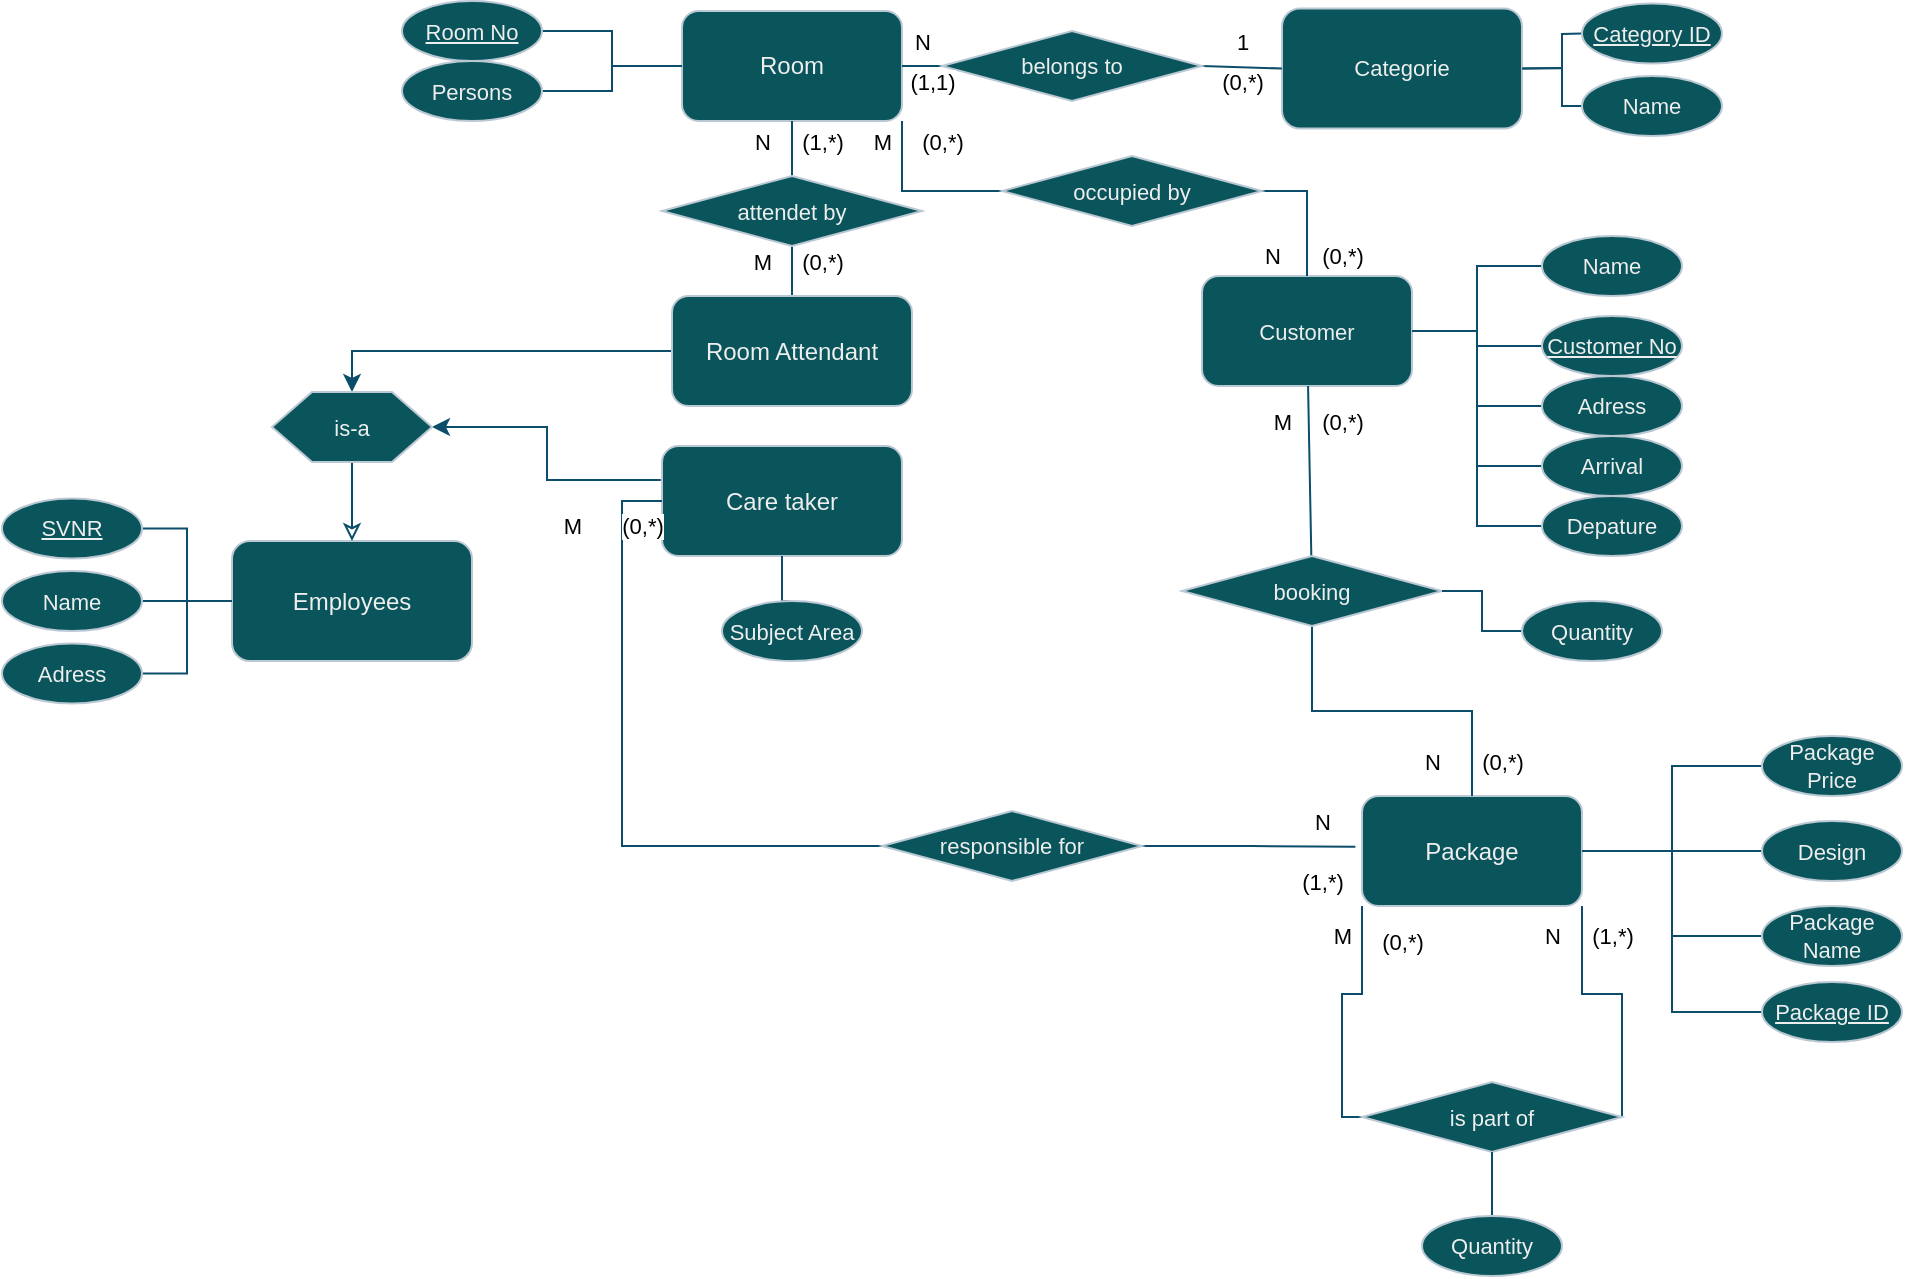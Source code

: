 <mxfile version="26.2.2">
  <diagram id="C5RBs43oDa-KdzZeNtuy" name="Page-1">
    <mxGraphModel dx="2009" dy="706" grid="1" gridSize="10" guides="1" tooltips="1" connect="1" arrows="1" fold="1" page="1" pageScale="1" pageWidth="827" pageHeight="1169" math="0" shadow="0">
      <root>
        <mxCell id="WIyWlLk6GJQsqaUBKTNV-0" />
        <mxCell id="WIyWlLk6GJQsqaUBKTNV-1" parent="WIyWlLk6GJQsqaUBKTNV-0" />
        <mxCell id="YpUnebKYGkCneQpCsx4X-32" value="" style="edgeStyle=none;shape=connector;rounded=0;orthogonalLoop=1;jettySize=auto;html=1;strokeColor=#0B4D6A;align=center;verticalAlign=middle;fontFamily=Helvetica;fontSize=11;fontColor=default;labelBackgroundColor=none;endArrow=none;" parent="WIyWlLk6GJQsqaUBKTNV-1" source="YpUnebKYGkCneQpCsx4X-33" target="YpUnebKYGkCneQpCsx4X-28" edge="1">
          <mxGeometry relative="1" as="geometry" />
        </mxCell>
        <mxCell id="WIyWlLk6GJQsqaUBKTNV-3" value="Room" style="rounded=1;whiteSpace=wrap;html=1;fontSize=12;glass=0;strokeWidth=1;shadow=0;labelBackgroundColor=none;fillColor=#09555B;strokeColor=#BAC8D3;fontColor=#EEEEEE;" parent="WIyWlLk6GJQsqaUBKTNV-1" vertex="1">
          <mxGeometry x="200" y="87.5" width="110" height="55" as="geometry" />
        </mxCell>
        <mxCell id="YpUnebKYGkCneQpCsx4X-51" value="" style="edgeStyle=orthogonalEdgeStyle;shape=connector;rounded=0;orthogonalLoop=1;jettySize=auto;html=1;strokeColor=#0B4D6A;align=center;verticalAlign=middle;fontFamily=Helvetica;fontSize=11;fontColor=default;labelBackgroundColor=default;startFill=0;endArrow=none;exitX=0;exitY=0.5;exitDx=0;exitDy=0;entryX=1;entryY=0.5;entryDx=0;entryDy=0;" parent="WIyWlLk6GJQsqaUBKTNV-1" source="WIyWlLk6GJQsqaUBKTNV-7" target="YpUnebKYGkCneQpCsx4X-50" edge="1">
          <mxGeometry relative="1" as="geometry">
            <mxPoint x="-280" y="440" as="sourcePoint" />
          </mxGeometry>
        </mxCell>
        <mxCell id="WIyWlLk6GJQsqaUBKTNV-7" value="Employees" style="rounded=1;whiteSpace=wrap;html=1;fontSize=12;glass=0;strokeWidth=1;shadow=0;labelBackgroundColor=none;fillColor=#09555B;strokeColor=#BAC8D3;fontColor=#EEEEEE;" parent="WIyWlLk6GJQsqaUBKTNV-1" vertex="1">
          <mxGeometry x="-25" y="352.5" width="120" height="60" as="geometry" />
        </mxCell>
        <mxCell id="YpUnebKYGkCneQpCsx4X-59" value="" style="edgeStyle=orthogonalEdgeStyle;shape=connector;rounded=0;orthogonalLoop=1;jettySize=auto;html=1;strokeColor=#0B4D6A;align=center;verticalAlign=middle;fontFamily=Helvetica;fontSize=11;fontColor=default;labelBackgroundColor=default;startFill=0;endArrow=none;" parent="WIyWlLk6GJQsqaUBKTNV-1" source="YpUnebKYGkCneQpCsx4X-3" target="YpUnebKYGkCneQpCsx4X-56" edge="1">
          <mxGeometry relative="1" as="geometry" />
        </mxCell>
        <mxCell id="YpUnebKYGkCneQpCsx4X-3" value="Customer" style="rounded=1;whiteSpace=wrap;html=1;fontFamily=Helvetica;fontSize=11;fontColor=#EEEEEE;labelBackgroundColor=none;fillColor=#09555B;strokeColor=#BAC8D3;" parent="WIyWlLk6GJQsqaUBKTNV-1" vertex="1">
          <mxGeometry x="460" y="220" width="105" height="55" as="geometry" />
        </mxCell>
        <mxCell id="YpUnebKYGkCneQpCsx4X-43" value="" style="edgeStyle=none;shape=connector;rounded=0;orthogonalLoop=1;jettySize=auto;html=1;strokeColor=#0B4D6A;align=center;verticalAlign=middle;fontFamily=Helvetica;fontSize=11;fontColor=default;labelBackgroundColor=none;endArrow=none;" parent="WIyWlLk6GJQsqaUBKTNV-1" source="YpUnebKYGkCneQpCsx4X-44" target="YpUnebKYGkCneQpCsx4X-3" edge="1">
          <mxGeometry relative="1" as="geometry" />
        </mxCell>
        <mxCell id="YpUnebKYGkCneQpCsx4X-6" value="Package" style="rounded=1;whiteSpace=wrap;html=1;fontSize=12;glass=0;strokeWidth=1;shadow=0;labelBackgroundColor=none;fillColor=#09555B;strokeColor=#BAC8D3;fontColor=#EEEEEE;" parent="WIyWlLk6GJQsqaUBKTNV-1" vertex="1">
          <mxGeometry x="540" y="480" width="110" height="55" as="geometry" />
        </mxCell>
        <mxCell id="YpUnebKYGkCneQpCsx4X-78" style="edgeStyle=orthogonalEdgeStyle;shape=connector;rounded=0;orthogonalLoop=1;jettySize=auto;html=1;exitX=1;exitY=0.5;exitDx=0;exitDy=0;entryX=0;entryY=0.5;entryDx=0;entryDy=0;strokeColor=#0B4D6A;align=center;verticalAlign=middle;fontFamily=Helvetica;fontSize=11;fontColor=default;labelBackgroundColor=default;startFill=0;endArrow=none;" parent="WIyWlLk6GJQsqaUBKTNV-1" source="YpUnebKYGkCneQpCsx4X-7" target="WIyWlLk6GJQsqaUBKTNV-3" edge="1">
          <mxGeometry relative="1" as="geometry" />
        </mxCell>
        <mxCell id="YpUnebKYGkCneQpCsx4X-7" value="&lt;u&gt;Room No&lt;/u&gt;" style="ellipse;whiteSpace=wrap;html=1;fontFamily=Helvetica;fontSize=11;fontColor=#EEEEEE;labelBackgroundColor=none;fillColor=#09555B;strokeColor=#BAC8D3;" parent="WIyWlLk6GJQsqaUBKTNV-1" vertex="1">
          <mxGeometry x="60" y="82.5" width="70" height="30" as="geometry" />
        </mxCell>
        <mxCell id="YpUnebKYGkCneQpCsx4X-79" style="edgeStyle=orthogonalEdgeStyle;shape=connector;rounded=0;orthogonalLoop=1;jettySize=auto;html=1;exitX=1;exitY=0.5;exitDx=0;exitDy=0;entryX=0;entryY=0.5;entryDx=0;entryDy=0;strokeColor=#0B4D6A;align=center;verticalAlign=middle;fontFamily=Helvetica;fontSize=11;fontColor=default;labelBackgroundColor=default;startFill=0;endArrow=none;" parent="WIyWlLk6GJQsqaUBKTNV-1" source="YpUnebKYGkCneQpCsx4X-9" target="WIyWlLk6GJQsqaUBKTNV-3" edge="1">
          <mxGeometry relative="1" as="geometry" />
        </mxCell>
        <mxCell id="YpUnebKYGkCneQpCsx4X-9" value="Persons" style="ellipse;whiteSpace=wrap;html=1;fontFamily=Helvetica;fontSize=11;fontColor=#EEEEEE;labelBackgroundColor=none;fillColor=#09555B;strokeColor=#BAC8D3;" parent="WIyWlLk6GJQsqaUBKTNV-1" vertex="1">
          <mxGeometry x="60" y="112.5" width="70" height="30" as="geometry" />
        </mxCell>
        <mxCell id="YpUnebKYGkCneQpCsx4X-19" style="edgeStyle=none;shape=connector;rounded=0;orthogonalLoop=1;jettySize=auto;html=1;entryX=0;entryY=0.5;entryDx=0;entryDy=0;strokeColor=#0B4D6A;align=center;verticalAlign=middle;fontFamily=Helvetica;fontSize=11;fontColor=default;labelBackgroundColor=none;endArrow=none;exitX=1;exitY=0.5;exitDx=0;exitDy=0;" parent="WIyWlLk6GJQsqaUBKTNV-1" source="YpUnebKYGkCneQpCsx4X-15" target="YpUnebKYGkCneQpCsx4X-16" edge="1">
          <mxGeometry relative="1" as="geometry">
            <mxPoint x="530" y="121.25" as="sourcePoint" />
            <Array as="points">
              <mxPoint x="640" y="116" />
              <mxPoint x="640" y="99" />
            </Array>
          </mxGeometry>
        </mxCell>
        <mxCell id="YpUnebKYGkCneQpCsx4X-15" value="Categorie" style="rounded=1;whiteSpace=wrap;html=1;fontFamily=Helvetica;fontSize=11;fontColor=#EEEEEE;labelBackgroundColor=none;fillColor=#09555B;strokeColor=#BAC8D3;" parent="WIyWlLk6GJQsqaUBKTNV-1" vertex="1">
          <mxGeometry x="500" y="86.25" width="120" height="60" as="geometry" />
        </mxCell>
        <mxCell id="YpUnebKYGkCneQpCsx4X-16" value="&lt;u&gt;Category ID&lt;/u&gt;" style="ellipse;whiteSpace=wrap;html=1;fontFamily=Helvetica;fontSize=11;fontColor=#EEEEEE;labelBackgroundColor=none;fillColor=#09555B;strokeColor=#BAC8D3;" parent="WIyWlLk6GJQsqaUBKTNV-1" vertex="1">
          <mxGeometry x="650" y="83.75" width="70" height="30" as="geometry" />
        </mxCell>
        <mxCell id="YpUnebKYGkCneQpCsx4X-20" style="edgeStyle=none;shape=connector;rounded=0;orthogonalLoop=1;jettySize=auto;html=1;exitX=0;exitY=0.5;exitDx=0;exitDy=0;entryX=1;entryY=0.5;entryDx=0;entryDy=0;strokeColor=#0B4D6A;align=center;verticalAlign=middle;fontFamily=Helvetica;fontSize=11;fontColor=default;labelBackgroundColor=none;endArrow=none;" parent="WIyWlLk6GJQsqaUBKTNV-1" source="YpUnebKYGkCneQpCsx4X-17" target="YpUnebKYGkCneQpCsx4X-15" edge="1">
          <mxGeometry relative="1" as="geometry">
            <Array as="points">
              <mxPoint x="640" y="135" />
              <mxPoint x="640" y="116" />
            </Array>
          </mxGeometry>
        </mxCell>
        <mxCell id="YpUnebKYGkCneQpCsx4X-17" value="Name" style="ellipse;whiteSpace=wrap;html=1;fontFamily=Helvetica;fontSize=11;fontColor=#EEEEEE;labelBackgroundColor=none;fillColor=#09555B;strokeColor=#BAC8D3;" parent="WIyWlLk6GJQsqaUBKTNV-1" vertex="1">
          <mxGeometry x="650" y="120" width="70" height="30" as="geometry" />
        </mxCell>
        <mxCell id="YpUnebKYGkCneQpCsx4X-22" style="edgeStyle=none;shape=connector;rounded=0;orthogonalLoop=1;jettySize=auto;html=1;exitX=0;exitY=0.5;exitDx=0;exitDy=0;entryX=1;entryY=0.5;entryDx=0;entryDy=0;strokeColor=#0B4D6A;align=center;verticalAlign=middle;fontFamily=Helvetica;fontSize=11;fontColor=default;labelBackgroundColor=none;endArrow=none;" parent="WIyWlLk6GJQsqaUBKTNV-1" source="YpUnebKYGkCneQpCsx4X-21" target="WIyWlLk6GJQsqaUBKTNV-3" edge="1">
          <mxGeometry relative="1" as="geometry" />
        </mxCell>
        <mxCell id="YpUnebKYGkCneQpCsx4X-23" style="edgeStyle=none;shape=connector;rounded=0;orthogonalLoop=1;jettySize=auto;html=1;exitX=1;exitY=0.5;exitDx=0;exitDy=0;entryX=0;entryY=0.5;entryDx=0;entryDy=0;strokeColor=#0B4D6A;align=center;verticalAlign=middle;fontFamily=Helvetica;fontSize=11;fontColor=default;labelBackgroundColor=none;endArrow=none;" parent="WIyWlLk6GJQsqaUBKTNV-1" source="YpUnebKYGkCneQpCsx4X-21" target="YpUnebKYGkCneQpCsx4X-15" edge="1">
          <mxGeometry relative="1" as="geometry" />
        </mxCell>
        <mxCell id="YpUnebKYGkCneQpCsx4X-21" value="belongs to" style="rhombus;whiteSpace=wrap;html=1;fontFamily=Helvetica;fontSize=11;fontColor=#EEEEEE;labelBackgroundColor=none;fillColor=#09555B;strokeColor=#BAC8D3;" parent="WIyWlLk6GJQsqaUBKTNV-1" vertex="1">
          <mxGeometry x="330" y="97.5" width="130" height="35" as="geometry" />
        </mxCell>
        <mxCell id="YpUnebKYGkCneQpCsx4X-53" value="" style="edgeStyle=orthogonalEdgeStyle;shape=connector;rounded=0;orthogonalLoop=1;jettySize=auto;html=1;strokeColor=#0B4D6A;align=center;verticalAlign=middle;fontFamily=Helvetica;fontSize=11;fontColor=default;labelBackgroundColor=default;startFill=0;endArrow=none;entryX=0;entryY=0.5;entryDx=0;entryDy=0;" parent="WIyWlLk6GJQsqaUBKTNV-1" source="YpUnebKYGkCneQpCsx4X-24" target="WIyWlLk6GJQsqaUBKTNV-7" edge="1">
          <mxGeometry relative="1" as="geometry">
            <mxPoint x="-280" y="440" as="targetPoint" />
          </mxGeometry>
        </mxCell>
        <mxCell id="YpUnebKYGkCneQpCsx4X-24" value="&lt;u&gt;SVNR&lt;/u&gt;" style="ellipse;whiteSpace=wrap;html=1;fontFamily=Helvetica;fontSize=11;fontColor=#EEEEEE;labelBackgroundColor=none;fillColor=#09555B;strokeColor=#BAC8D3;" parent="WIyWlLk6GJQsqaUBKTNV-1" vertex="1">
          <mxGeometry x="-140" y="331.25" width="70" height="30" as="geometry" />
        </mxCell>
        <mxCell id="YpUnebKYGkCneQpCsx4X-93" style="edgeStyle=orthogonalEdgeStyle;shape=connector;rounded=0;orthogonalLoop=1;jettySize=auto;html=1;exitX=0;exitY=0.5;exitDx=0;exitDy=0;entryX=0.5;entryY=0;entryDx=0;entryDy=0;strokeColor=#0B4D6A;align=center;verticalAlign=middle;fontFamily=Helvetica;fontSize=11;fontColor=default;labelBackgroundColor=default;startFill=0;endArrow=classic;endFill=1;" parent="WIyWlLk6GJQsqaUBKTNV-1" source="YpUnebKYGkCneQpCsx4X-28" target="YpUnebKYGkCneQpCsx4X-36" edge="1">
          <mxGeometry relative="1" as="geometry" />
        </mxCell>
        <mxCell id="YpUnebKYGkCneQpCsx4X-28" value="Room Attendant" style="rounded=1;whiteSpace=wrap;html=1;fontSize=12;glass=0;strokeWidth=1;shadow=0;labelBackgroundColor=none;fillColor=#09555B;strokeColor=#BAC8D3;fontColor=#EEEEEE;" parent="WIyWlLk6GJQsqaUBKTNV-1" vertex="1">
          <mxGeometry x="195" y="230" width="120" height="55" as="geometry" />
        </mxCell>
        <mxCell id="YpUnebKYGkCneQpCsx4X-94" style="edgeStyle=orthogonalEdgeStyle;shape=connector;rounded=0;orthogonalLoop=1;jettySize=auto;html=1;exitX=-0.005;exitY=0.309;exitDx=0;exitDy=0;entryX=1;entryY=0.5;entryDx=0;entryDy=0;strokeColor=#0B4D6A;align=center;verticalAlign=middle;fontFamily=Helvetica;fontSize=11;fontColor=default;labelBackgroundColor=default;startFill=0;endArrow=classic;exitPerimeter=0;endFill=1;" parent="WIyWlLk6GJQsqaUBKTNV-1" source="YpUnebKYGkCneQpCsx4X-29" target="YpUnebKYGkCneQpCsx4X-36" edge="1">
          <mxGeometry relative="1" as="geometry" />
        </mxCell>
        <mxCell id="YpUnebKYGkCneQpCsx4X-29" value="Care taker" style="rounded=1;whiteSpace=wrap;html=1;fontSize=12;glass=0;strokeWidth=1;shadow=0;labelBackgroundColor=none;fillColor=#09555B;strokeColor=#BAC8D3;fontColor=#EEEEEE;" parent="WIyWlLk6GJQsqaUBKTNV-1" vertex="1">
          <mxGeometry x="190" y="305" width="120" height="55" as="geometry" />
        </mxCell>
        <mxCell id="YpUnebKYGkCneQpCsx4X-34" value="" style="edgeStyle=none;shape=connector;rounded=0;orthogonalLoop=1;jettySize=auto;html=1;strokeColor=#0B4D6A;align=center;verticalAlign=middle;fontFamily=Helvetica;fontSize=11;fontColor=default;labelBackgroundColor=none;endArrow=none;" parent="WIyWlLk6GJQsqaUBKTNV-1" source="WIyWlLk6GJQsqaUBKTNV-3" target="YpUnebKYGkCneQpCsx4X-33" edge="1">
          <mxGeometry relative="1" as="geometry">
            <mxPoint x="246" y="142" as="sourcePoint" />
            <mxPoint x="219" y="220" as="targetPoint" />
          </mxGeometry>
        </mxCell>
        <mxCell id="YpUnebKYGkCneQpCsx4X-33" value="attendet by" style="rhombus;whiteSpace=wrap;html=1;fontFamily=Helvetica;fontSize=11;fontColor=#EEEEEE;labelBackgroundColor=none;fillColor=#09555B;strokeColor=#BAC8D3;" parent="WIyWlLk6GJQsqaUBKTNV-1" vertex="1">
          <mxGeometry x="190" y="170" width="130" height="35" as="geometry" />
        </mxCell>
        <mxCell id="YpUnebKYGkCneQpCsx4X-37" value="" style="edgeStyle=none;shape=connector;rounded=0;orthogonalLoop=1;jettySize=auto;html=1;exitX=0.5;exitY=0;exitDx=0;exitDy=0;entryX=0.5;entryY=1;entryDx=0;entryDy=0;strokeColor=#0B4D6A;align=center;verticalAlign=middle;fontFamily=Helvetica;fontSize=11;fontColor=default;labelBackgroundColor=none;endArrow=none;endFill=1;startArrow=classic;startFill=0;" parent="WIyWlLk6GJQsqaUBKTNV-1" source="WIyWlLk6GJQsqaUBKTNV-7" target="YpUnebKYGkCneQpCsx4X-36" edge="1">
          <mxGeometry relative="1" as="geometry">
            <mxPoint x="-200" y="353" as="sourcePoint" />
            <mxPoint x="-205" y="243" as="targetPoint" />
          </mxGeometry>
        </mxCell>
        <mxCell id="YpUnebKYGkCneQpCsx4X-36" value="is-a" style="whiteSpace=wrap;html=1;fontFamily=Helvetica;fontSize=11;fontColor=#EEEEEE;labelBackgroundColor=none;fillColor=#09555B;strokeColor=#BAC8D3;shape=hexagon;perimeter=hexagonPerimeter2;fixedSize=1;" parent="WIyWlLk6GJQsqaUBKTNV-1" vertex="1">
          <mxGeometry x="-5" y="278" width="80" height="35" as="geometry" />
        </mxCell>
        <mxCell id="YpUnebKYGkCneQpCsx4X-84" style="edgeStyle=orthogonalEdgeStyle;shape=connector;rounded=0;orthogonalLoop=1;jettySize=auto;html=1;exitX=1;exitY=0.5;exitDx=0;exitDy=0;entryX=0.5;entryY=0;entryDx=0;entryDy=0;strokeColor=#0B4D6A;align=center;verticalAlign=middle;fontFamily=Helvetica;fontSize=11;fontColor=default;labelBackgroundColor=default;startFill=0;endArrow=none;" parent="WIyWlLk6GJQsqaUBKTNV-1" source="YpUnebKYGkCneQpCsx4X-41" target="YpUnebKYGkCneQpCsx4X-3" edge="1">
          <mxGeometry relative="1" as="geometry" />
        </mxCell>
        <mxCell id="YpUnebKYGkCneQpCsx4X-97" style="edgeStyle=orthogonalEdgeStyle;shape=connector;rounded=0;orthogonalLoop=1;jettySize=auto;html=1;exitX=0;exitY=0.5;exitDx=0;exitDy=0;entryX=1;entryY=1;entryDx=0;entryDy=0;strokeColor=#0B4D6A;align=center;verticalAlign=middle;fontFamily=Helvetica;fontSize=11;fontColor=default;labelBackgroundColor=default;startFill=0;endArrow=none;" parent="WIyWlLk6GJQsqaUBKTNV-1" source="YpUnebKYGkCneQpCsx4X-41" target="WIyWlLk6GJQsqaUBKTNV-3" edge="1">
          <mxGeometry relative="1" as="geometry" />
        </mxCell>
        <mxCell id="YpUnebKYGkCneQpCsx4X-41" value="occupied by" style="rhombus;whiteSpace=wrap;html=1;fontFamily=Helvetica;fontSize=11;fontColor=#EEEEEE;labelBackgroundColor=none;fillColor=#09555B;strokeColor=#BAC8D3;" parent="WIyWlLk6GJQsqaUBKTNV-1" vertex="1">
          <mxGeometry x="360" y="160" width="130" height="35" as="geometry" />
        </mxCell>
        <mxCell id="YpUnebKYGkCneQpCsx4X-63" style="edgeStyle=orthogonalEdgeStyle;shape=connector;rounded=0;orthogonalLoop=1;jettySize=auto;html=1;exitX=0;exitY=0.5;exitDx=0;exitDy=0;entryX=1;entryY=0.5;entryDx=0;entryDy=0;strokeColor=#0B4D6A;align=center;verticalAlign=middle;fontFamily=Helvetica;fontSize=11;fontColor=default;labelBackgroundColor=default;startFill=0;endArrow=none;" parent="WIyWlLk6GJQsqaUBKTNV-1" source="YpUnebKYGkCneQpCsx4X-57" target="YpUnebKYGkCneQpCsx4X-3" edge="1">
          <mxGeometry relative="1" as="geometry" />
        </mxCell>
        <mxCell id="CJwWixdqiQdvM7Czt3eA-34" style="edgeStyle=orthogonalEdgeStyle;shape=connector;rounded=0;orthogonalLoop=1;jettySize=auto;html=1;exitX=0.5;exitY=1;exitDx=0;exitDy=0;entryX=0.5;entryY=0;entryDx=0;entryDy=0;strokeColor=#0B4D6A;align=center;verticalAlign=middle;fontFamily=Helvetica;fontSize=11;fontColor=default;labelBackgroundColor=default;startFill=0;endArrow=none;" edge="1" parent="WIyWlLk6GJQsqaUBKTNV-1" source="YpUnebKYGkCneQpCsx4X-44" target="YpUnebKYGkCneQpCsx4X-6">
          <mxGeometry relative="1" as="geometry" />
        </mxCell>
        <mxCell id="YpUnebKYGkCneQpCsx4X-44" value="booking" style="rhombus;whiteSpace=wrap;html=1;fontFamily=Helvetica;fontSize=11;fontColor=#EEEEEE;labelBackgroundColor=none;fillColor=#09555B;strokeColor=#BAC8D3;" parent="WIyWlLk6GJQsqaUBKTNV-1" vertex="1">
          <mxGeometry x="450" y="360" width="130" height="35" as="geometry" />
        </mxCell>
        <mxCell id="CJwWixdqiQdvM7Czt3eA-32" style="edgeStyle=orthogonalEdgeStyle;shape=connector;rounded=0;orthogonalLoop=1;jettySize=auto;html=1;exitX=0;exitY=0.5;exitDx=0;exitDy=0;entryX=0;entryY=1;entryDx=0;entryDy=0;strokeColor=#0B4D6A;align=center;verticalAlign=middle;fontFamily=Helvetica;fontSize=11;fontColor=default;labelBackgroundColor=default;startFill=0;endArrow=none;" edge="1" parent="WIyWlLk6GJQsqaUBKTNV-1" source="YpUnebKYGkCneQpCsx4X-46" target="YpUnebKYGkCneQpCsx4X-6">
          <mxGeometry relative="1" as="geometry">
            <Array as="points">
              <mxPoint x="530" y="640" />
              <mxPoint x="530" y="579" />
              <mxPoint x="540" y="579" />
            </Array>
          </mxGeometry>
        </mxCell>
        <mxCell id="CJwWixdqiQdvM7Czt3eA-33" style="edgeStyle=orthogonalEdgeStyle;shape=connector;rounded=0;orthogonalLoop=1;jettySize=auto;html=1;exitX=1;exitY=0.5;exitDx=0;exitDy=0;entryX=1;entryY=1;entryDx=0;entryDy=0;strokeColor=#0B4D6A;align=center;verticalAlign=middle;fontFamily=Helvetica;fontSize=11;fontColor=default;labelBackgroundColor=default;startFill=0;endArrow=none;" edge="1" parent="WIyWlLk6GJQsqaUBKTNV-1" source="YpUnebKYGkCneQpCsx4X-46" target="YpUnebKYGkCneQpCsx4X-6">
          <mxGeometry relative="1" as="geometry">
            <Array as="points">
              <mxPoint x="670" y="579" />
              <mxPoint x="650" y="579" />
            </Array>
          </mxGeometry>
        </mxCell>
        <mxCell id="YpUnebKYGkCneQpCsx4X-46" value="is part of" style="rhombus;whiteSpace=wrap;html=1;fontFamily=Helvetica;fontSize=11;fontColor=#EEEEEE;labelBackgroundColor=none;fillColor=#09555B;strokeColor=#BAC8D3;" parent="WIyWlLk6GJQsqaUBKTNV-1" vertex="1">
          <mxGeometry x="540" y="623" width="130" height="35" as="geometry" />
        </mxCell>
        <mxCell id="YpUnebKYGkCneQpCsx4X-52" style="edgeStyle=orthogonalEdgeStyle;shape=connector;rounded=0;orthogonalLoop=1;jettySize=auto;html=1;exitX=1;exitY=0.5;exitDx=0;exitDy=0;entryX=0;entryY=0.5;entryDx=0;entryDy=0;strokeColor=#0B4D6A;align=center;verticalAlign=middle;fontFamily=Helvetica;fontSize=11;fontColor=default;labelBackgroundColor=default;startFill=0;endArrow=none;" parent="WIyWlLk6GJQsqaUBKTNV-1" source="YpUnebKYGkCneQpCsx4X-49" target="WIyWlLk6GJQsqaUBKTNV-7" edge="1">
          <mxGeometry relative="1" as="geometry">
            <mxPoint x="-280" y="440" as="targetPoint" />
          </mxGeometry>
        </mxCell>
        <mxCell id="YpUnebKYGkCneQpCsx4X-49" value="Name" style="ellipse;whiteSpace=wrap;html=1;fontFamily=Helvetica;fontSize=11;fontColor=#EEEEEE;labelBackgroundColor=none;fillColor=#09555B;strokeColor=#BAC8D3;" parent="WIyWlLk6GJQsqaUBKTNV-1" vertex="1">
          <mxGeometry x="-140" y="367.5" width="70" height="30" as="geometry" />
        </mxCell>
        <mxCell id="YpUnebKYGkCneQpCsx4X-50" value="Adress" style="ellipse;whiteSpace=wrap;html=1;fontFamily=Helvetica;fontSize=11;fontColor=#EEEEEE;labelBackgroundColor=none;fillColor=#09555B;strokeColor=#BAC8D3;" parent="WIyWlLk6GJQsqaUBKTNV-1" vertex="1">
          <mxGeometry x="-140" y="403.75" width="70" height="30" as="geometry" />
        </mxCell>
        <mxCell id="YpUnebKYGkCneQpCsx4X-60" value="" style="edgeStyle=orthogonalEdgeStyle;shape=connector;rounded=0;orthogonalLoop=1;jettySize=auto;html=1;strokeColor=#0B4D6A;align=center;verticalAlign=middle;fontFamily=Helvetica;fontSize=11;fontColor=default;labelBackgroundColor=default;startFill=0;endArrow=none;" parent="WIyWlLk6GJQsqaUBKTNV-1" source="YpUnebKYGkCneQpCsx4X-54" target="YpUnebKYGkCneQpCsx4X-3" edge="1">
          <mxGeometry relative="1" as="geometry" />
        </mxCell>
        <mxCell id="YpUnebKYGkCneQpCsx4X-54" value="Name" style="ellipse;whiteSpace=wrap;html=1;fontFamily=Helvetica;fontSize=11;fontColor=#EEEEEE;labelBackgroundColor=none;fillColor=#09555B;strokeColor=#BAC8D3;" parent="WIyWlLk6GJQsqaUBKTNV-1" vertex="1">
          <mxGeometry x="630" y="200" width="70" height="30" as="geometry" />
        </mxCell>
        <mxCell id="YpUnebKYGkCneQpCsx4X-61" value="" style="edgeStyle=orthogonalEdgeStyle;shape=connector;rounded=0;orthogonalLoop=1;jettySize=auto;html=1;strokeColor=#0B4D6A;align=center;verticalAlign=middle;fontFamily=Helvetica;fontSize=11;fontColor=default;labelBackgroundColor=default;startFill=0;endArrow=none;" parent="WIyWlLk6GJQsqaUBKTNV-1" source="YpUnebKYGkCneQpCsx4X-55" target="YpUnebKYGkCneQpCsx4X-3" edge="1">
          <mxGeometry relative="1" as="geometry" />
        </mxCell>
        <mxCell id="YpUnebKYGkCneQpCsx4X-55" value="&lt;u&gt;Customer No&lt;/u&gt;" style="ellipse;whiteSpace=wrap;html=1;fontFamily=Helvetica;fontSize=11;fontColor=#EEEEEE;labelBackgroundColor=none;fillColor=#09555B;strokeColor=#BAC8D3;" parent="WIyWlLk6GJQsqaUBKTNV-1" vertex="1">
          <mxGeometry x="630" y="240" width="70" height="30" as="geometry" />
        </mxCell>
        <mxCell id="YpUnebKYGkCneQpCsx4X-56" value="Adress" style="ellipse;whiteSpace=wrap;html=1;fontFamily=Helvetica;fontSize=11;fontColor=#EEEEEE;labelBackgroundColor=none;fillColor=#09555B;strokeColor=#BAC8D3;" parent="WIyWlLk6GJQsqaUBKTNV-1" vertex="1">
          <mxGeometry x="630" y="270" width="70" height="30" as="geometry" />
        </mxCell>
        <mxCell id="YpUnebKYGkCneQpCsx4X-57" value="Arrival" style="ellipse;whiteSpace=wrap;html=1;fontFamily=Helvetica;fontSize=11;fontColor=#EEEEEE;labelBackgroundColor=none;fillColor=#09555B;strokeColor=#BAC8D3;" parent="WIyWlLk6GJQsqaUBKTNV-1" vertex="1">
          <mxGeometry x="630" y="300" width="70" height="30" as="geometry" />
        </mxCell>
        <mxCell id="YpUnebKYGkCneQpCsx4X-64" style="edgeStyle=orthogonalEdgeStyle;shape=connector;rounded=0;orthogonalLoop=1;jettySize=auto;html=1;exitX=0;exitY=0.5;exitDx=0;exitDy=0;entryX=1;entryY=0.5;entryDx=0;entryDy=0;strokeColor=#0B4D6A;align=center;verticalAlign=middle;fontFamily=Helvetica;fontSize=11;fontColor=default;labelBackgroundColor=default;startFill=0;endArrow=none;" parent="WIyWlLk6GJQsqaUBKTNV-1" source="YpUnebKYGkCneQpCsx4X-58" target="YpUnebKYGkCneQpCsx4X-3" edge="1">
          <mxGeometry relative="1" as="geometry" />
        </mxCell>
        <mxCell id="YpUnebKYGkCneQpCsx4X-58" value="Depature" style="ellipse;whiteSpace=wrap;html=1;fontFamily=Helvetica;fontSize=11;fontColor=#EEEEEE;labelBackgroundColor=none;fillColor=#09555B;strokeColor=#BAC8D3;" parent="WIyWlLk6GJQsqaUBKTNV-1" vertex="1">
          <mxGeometry x="630" y="330" width="70" height="30" as="geometry" />
        </mxCell>
        <mxCell id="YpUnebKYGkCneQpCsx4X-69" value="" style="edgeStyle=orthogonalEdgeStyle;shape=connector;rounded=0;orthogonalLoop=1;jettySize=auto;html=1;exitX=0;exitY=0.5;exitDx=0;exitDy=0;entryX=0;entryY=0.5;entryDx=0;entryDy=0;strokeColor=#0B4D6A;align=center;verticalAlign=middle;fontFamily=Helvetica;fontSize=11;fontColor=default;labelBackgroundColor=default;startFill=0;endArrow=none;" parent="WIyWlLk6GJQsqaUBKTNV-1" source="YpUnebKYGkCneQpCsx4X-29" target="YpUnebKYGkCneQpCsx4X-68" edge="1">
          <mxGeometry relative="1" as="geometry">
            <mxPoint x="50" y="323" as="sourcePoint" />
            <mxPoint x="460" y="513" as="targetPoint" />
          </mxGeometry>
        </mxCell>
        <mxCell id="CJwWixdqiQdvM7Czt3eA-25" value="" style="edgeStyle=orthogonalEdgeStyle;shape=connector;rounded=0;orthogonalLoop=1;jettySize=auto;html=1;strokeColor=#0B4D6A;align=center;verticalAlign=middle;fontFamily=Helvetica;fontSize=11;fontColor=default;labelBackgroundColor=default;startFill=0;endArrow=none;entryX=-0.03;entryY=0.462;entryDx=0;entryDy=0;entryPerimeter=0;" edge="1" parent="WIyWlLk6GJQsqaUBKTNV-1" source="YpUnebKYGkCneQpCsx4X-68" target="YpUnebKYGkCneQpCsx4X-6">
          <mxGeometry relative="1" as="geometry">
            <mxPoint x="500" y="507" as="targetPoint" />
          </mxGeometry>
        </mxCell>
        <mxCell id="YpUnebKYGkCneQpCsx4X-68" value="responsible for" style="rhombus;whiteSpace=wrap;html=1;fontFamily=Helvetica;fontSize=11;fontColor=#EEEEEE;labelBackgroundColor=none;fillColor=#09555B;strokeColor=#BAC8D3;" parent="WIyWlLk6GJQsqaUBKTNV-1" vertex="1">
          <mxGeometry x="300" y="487.5" width="130" height="35" as="geometry" />
        </mxCell>
        <mxCell id="CJwWixdqiQdvM7Czt3eA-17" value="" style="edgeStyle=orthogonalEdgeStyle;shape=connector;rounded=0;orthogonalLoop=1;jettySize=auto;html=1;strokeColor=#0B4D6A;align=center;verticalAlign=middle;fontFamily=Helvetica;fontSize=11;fontColor=default;labelBackgroundColor=default;startFill=0;endArrow=none;" edge="1" parent="WIyWlLk6GJQsqaUBKTNV-1" source="YpUnebKYGkCneQpCsx4X-72" target="YpUnebKYGkCneQpCsx4X-44">
          <mxGeometry relative="1" as="geometry" />
        </mxCell>
        <mxCell id="YpUnebKYGkCneQpCsx4X-72" value="Quantity" style="ellipse;whiteSpace=wrap;html=1;fontFamily=Helvetica;fontSize=11;fontColor=#EEEEEE;labelBackgroundColor=none;fillColor=#09555B;strokeColor=#BAC8D3;" parent="WIyWlLk6GJQsqaUBKTNV-1" vertex="1">
          <mxGeometry x="620" y="382.5" width="70" height="30" as="geometry" />
        </mxCell>
        <mxCell id="YpUnebKYGkCneQpCsx4X-80" value="N" style="text;html=1;align=center;verticalAlign=middle;resizable=0;points=[];autosize=1;strokeColor=none;fillColor=none;fontFamily=Helvetica;fontSize=11;fontColor=default;labelBackgroundColor=default;" parent="WIyWlLk6GJQsqaUBKTNV-1" vertex="1">
          <mxGeometry x="305" y="88" width="30" height="30" as="geometry" />
        </mxCell>
        <mxCell id="YpUnebKYGkCneQpCsx4X-81" value="1" style="text;html=1;align=center;verticalAlign=middle;resizable=0;points=[];autosize=1;strokeColor=none;fillColor=none;fontFamily=Helvetica;fontSize=11;fontColor=default;labelBackgroundColor=default;" parent="WIyWlLk6GJQsqaUBKTNV-1" vertex="1">
          <mxGeometry x="465" y="88" width="30" height="30" as="geometry" />
        </mxCell>
        <mxCell id="YpUnebKYGkCneQpCsx4X-82" value="N" style="text;html=1;align=center;verticalAlign=middle;resizable=0;points=[];autosize=1;strokeColor=none;fillColor=none;fontFamily=Helvetica;fontSize=11;fontColor=default;labelBackgroundColor=default;" parent="WIyWlLk6GJQsqaUBKTNV-1" vertex="1">
          <mxGeometry x="480" y="195" width="30" height="30" as="geometry" />
        </mxCell>
        <mxCell id="YpUnebKYGkCneQpCsx4X-86" value="M" style="text;html=1;align=center;verticalAlign=middle;resizable=0;points=[];autosize=1;strokeColor=none;fillColor=none;fontFamily=Helvetica;fontSize=11;fontColor=default;labelBackgroundColor=default;" parent="WIyWlLk6GJQsqaUBKTNV-1" vertex="1">
          <mxGeometry x="285" y="138" width="30" height="30" as="geometry" />
        </mxCell>
        <mxCell id="YpUnebKYGkCneQpCsx4X-87" value="M" style="text;html=1;align=center;verticalAlign=middle;resizable=0;points=[];autosize=1;strokeColor=none;fillColor=none;fontFamily=Helvetica;fontSize=11;fontColor=default;labelBackgroundColor=default;" parent="WIyWlLk6GJQsqaUBKTNV-1" vertex="1">
          <mxGeometry x="485" y="278" width="30" height="30" as="geometry" />
        </mxCell>
        <mxCell id="YpUnebKYGkCneQpCsx4X-88" value="N" style="text;html=1;align=center;verticalAlign=middle;resizable=0;points=[];autosize=1;strokeColor=none;fillColor=none;fontFamily=Helvetica;fontSize=11;fontColor=default;labelBackgroundColor=default;" parent="WIyWlLk6GJQsqaUBKTNV-1" vertex="1">
          <mxGeometry x="620" y="535" width="30" height="30" as="geometry" />
        </mxCell>
        <mxCell id="YpUnebKYGkCneQpCsx4X-91" value="N" style="text;html=1;align=center;verticalAlign=middle;resizable=0;points=[];autosize=1;strokeColor=none;fillColor=none;fontFamily=Helvetica;fontSize=11;fontColor=default;labelBackgroundColor=default;" parent="WIyWlLk6GJQsqaUBKTNV-1" vertex="1">
          <mxGeometry x="225" y="138" width="30" height="30" as="geometry" />
        </mxCell>
        <mxCell id="YpUnebKYGkCneQpCsx4X-92" value="M" style="text;html=1;align=center;verticalAlign=middle;resizable=0;points=[];autosize=1;strokeColor=none;fillColor=none;fontFamily=Helvetica;fontSize=11;fontColor=default;labelBackgroundColor=default;" parent="WIyWlLk6GJQsqaUBKTNV-1" vertex="1">
          <mxGeometry x="225" y="198" width="30" height="30" as="geometry" />
        </mxCell>
        <mxCell id="YpUnebKYGkCneQpCsx4X-96" value="M" style="text;html=1;align=center;verticalAlign=middle;resizable=0;points=[];autosize=1;strokeColor=none;fillColor=none;fontFamily=Helvetica;fontSize=11;fontColor=default;labelBackgroundColor=default;" parent="WIyWlLk6GJQsqaUBKTNV-1" vertex="1">
          <mxGeometry x="130" y="330" width="30" height="30" as="geometry" />
        </mxCell>
        <mxCell id="YpUnebKYGkCneQpCsx4X-98" value="(1,1)" style="text;html=1;align=center;verticalAlign=middle;resizable=0;points=[];autosize=1;strokeColor=none;fillColor=none;fontFamily=Helvetica;fontSize=11;fontColor=default;labelBackgroundColor=default;" parent="WIyWlLk6GJQsqaUBKTNV-1" vertex="1">
          <mxGeometry x="300" y="108" width="50" height="30" as="geometry" />
        </mxCell>
        <mxCell id="YpUnebKYGkCneQpCsx4X-99" value="(0,*)" style="text;html=1;align=center;verticalAlign=middle;resizable=0;points=[];autosize=1;strokeColor=none;fillColor=none;fontFamily=Helvetica;fontSize=11;fontColor=default;labelBackgroundColor=default;" parent="WIyWlLk6GJQsqaUBKTNV-1" vertex="1">
          <mxGeometry x="460" y="108" width="40" height="30" as="geometry" />
        </mxCell>
        <mxCell id="YpUnebKYGkCneQpCsx4X-100" value="(1,*)" style="text;html=1;align=center;verticalAlign=middle;resizable=0;points=[];autosize=1;strokeColor=none;fillColor=none;fontFamily=Helvetica;fontSize=11;fontColor=default;labelBackgroundColor=default;" parent="WIyWlLk6GJQsqaUBKTNV-1" vertex="1">
          <mxGeometry x="250" y="138" width="40" height="30" as="geometry" />
        </mxCell>
        <mxCell id="YpUnebKYGkCneQpCsx4X-101" value="(0,*)" style="text;html=1;align=center;verticalAlign=middle;resizable=0;points=[];autosize=1;strokeColor=none;fillColor=none;fontFamily=Helvetica;fontSize=11;fontColor=default;labelBackgroundColor=default;" parent="WIyWlLk6GJQsqaUBKTNV-1" vertex="1">
          <mxGeometry x="250" y="198" width="40" height="30" as="geometry" />
        </mxCell>
        <mxCell id="CJwWixdqiQdvM7Czt3eA-22" style="edgeStyle=orthogonalEdgeStyle;shape=connector;rounded=0;orthogonalLoop=1;jettySize=auto;html=1;exitX=0;exitY=0.5;exitDx=0;exitDy=0;strokeColor=#0B4D6A;align=center;verticalAlign=middle;fontFamily=Helvetica;fontSize=11;fontColor=default;labelBackgroundColor=default;startFill=0;endArrow=none;entryX=1;entryY=0.5;entryDx=0;entryDy=0;" edge="1" parent="WIyWlLk6GJQsqaUBKTNV-1" source="CJwWixdqiQdvM7Czt3eA-1" target="YpUnebKYGkCneQpCsx4X-6">
          <mxGeometry relative="1" as="geometry">
            <mxPoint x="1080" y="515" as="targetPoint" />
          </mxGeometry>
        </mxCell>
        <mxCell id="CJwWixdqiQdvM7Czt3eA-1" value="Design" style="ellipse;whiteSpace=wrap;html=1;fontFamily=Helvetica;fontSize=11;fontColor=#EEEEEE;labelBackgroundColor=none;fillColor=#09555B;strokeColor=#BAC8D3;" vertex="1" parent="WIyWlLk6GJQsqaUBKTNV-1">
          <mxGeometry x="740" y="492.5" width="70" height="30" as="geometry" />
        </mxCell>
        <mxCell id="CJwWixdqiQdvM7Czt3eA-5" value="M" style="text;html=1;align=center;verticalAlign=middle;resizable=0;points=[];autosize=1;strokeColor=none;fillColor=none;fontFamily=Helvetica;fontSize=11;fontColor=default;labelBackgroundColor=default;" vertex="1" parent="WIyWlLk6GJQsqaUBKTNV-1">
          <mxGeometry x="515" y="535" width="30" height="30" as="geometry" />
        </mxCell>
        <mxCell id="CJwWixdqiQdvM7Czt3eA-7" style="edgeStyle=orthogonalEdgeStyle;shape=connector;rounded=0;orthogonalLoop=1;jettySize=auto;html=1;exitX=0.5;exitY=0;exitDx=0;exitDy=0;entryX=0.5;entryY=1;entryDx=0;entryDy=0;strokeColor=#0B4D6A;align=center;verticalAlign=middle;fontFamily=Helvetica;fontSize=11;fontColor=default;labelBackgroundColor=default;startFill=0;endArrow=none;" edge="1" parent="WIyWlLk6GJQsqaUBKTNV-1" source="CJwWixdqiQdvM7Czt3eA-6" target="YpUnebKYGkCneQpCsx4X-29">
          <mxGeometry relative="1" as="geometry" />
        </mxCell>
        <mxCell id="CJwWixdqiQdvM7Czt3eA-6" value="Subject Area" style="ellipse;whiteSpace=wrap;html=1;fontFamily=Helvetica;fontSize=11;fontColor=#EEEEEE;labelBackgroundColor=none;fillColor=#09555B;strokeColor=#BAC8D3;" vertex="1" parent="WIyWlLk6GJQsqaUBKTNV-1">
          <mxGeometry x="220" y="382.5" width="70" height="30" as="geometry" />
        </mxCell>
        <mxCell id="CJwWixdqiQdvM7Czt3eA-8" value="(0,*)" style="text;html=1;align=center;verticalAlign=middle;resizable=0;points=[];autosize=1;strokeColor=none;fillColor=none;fontFamily=Helvetica;fontSize=11;fontColor=default;labelBackgroundColor=default;" vertex="1" parent="WIyWlLk6GJQsqaUBKTNV-1">
          <mxGeometry x="310" y="138" width="40" height="30" as="geometry" />
        </mxCell>
        <mxCell id="CJwWixdqiQdvM7Czt3eA-9" value="(0,*)" style="text;html=1;align=center;verticalAlign=middle;resizable=0;points=[];autosize=1;strokeColor=none;fillColor=none;fontFamily=Helvetica;fontSize=11;fontColor=default;labelBackgroundColor=default;" vertex="1" parent="WIyWlLk6GJQsqaUBKTNV-1">
          <mxGeometry x="510" y="195" width="40" height="30" as="geometry" />
        </mxCell>
        <mxCell id="CJwWixdqiQdvM7Czt3eA-23" style="edgeStyle=orthogonalEdgeStyle;shape=connector;rounded=0;orthogonalLoop=1;jettySize=auto;html=1;exitX=0;exitY=0.5;exitDx=0;exitDy=0;strokeColor=#0B4D6A;align=center;verticalAlign=middle;fontFamily=Helvetica;fontSize=11;fontColor=default;labelBackgroundColor=default;startFill=0;endArrow=none;entryX=1;entryY=0.5;entryDx=0;entryDy=0;" edge="1" parent="WIyWlLk6GJQsqaUBKTNV-1" source="CJwWixdqiQdvM7Czt3eA-15" target="YpUnebKYGkCneQpCsx4X-6">
          <mxGeometry relative="1" as="geometry">
            <mxPoint x="1080" y="515" as="targetPoint" />
          </mxGeometry>
        </mxCell>
        <mxCell id="CJwWixdqiQdvM7Czt3eA-15" value="Package Price" style="ellipse;whiteSpace=wrap;html=1;fontFamily=Helvetica;fontSize=11;fontColor=#EEEEEE;labelBackgroundColor=none;fillColor=#09555B;strokeColor=#BAC8D3;" vertex="1" parent="WIyWlLk6GJQsqaUBKTNV-1">
          <mxGeometry x="740" y="450" width="70" height="30" as="geometry" />
        </mxCell>
        <mxCell id="CJwWixdqiQdvM7Czt3eA-21" style="edgeStyle=orthogonalEdgeStyle;shape=connector;rounded=0;orthogonalLoop=1;jettySize=auto;html=1;entryX=1;entryY=0.5;entryDx=0;entryDy=0;strokeColor=#0B4D6A;align=center;verticalAlign=middle;fontFamily=Helvetica;fontSize=11;fontColor=default;labelBackgroundColor=default;startFill=0;endArrow=none;exitX=0;exitY=0.5;exitDx=0;exitDy=0;" edge="1" parent="WIyWlLk6GJQsqaUBKTNV-1" source="CJwWixdqiQdvM7Czt3eA-16" target="YpUnebKYGkCneQpCsx4X-6">
          <mxGeometry relative="1" as="geometry">
            <mxPoint x="1080.0" y="510.0" as="targetPoint" />
          </mxGeometry>
        </mxCell>
        <mxCell id="CJwWixdqiQdvM7Czt3eA-16" value="Package Name" style="ellipse;whiteSpace=wrap;html=1;fontFamily=Helvetica;fontSize=11;fontColor=#EEEEEE;labelBackgroundColor=none;fillColor=#09555B;strokeColor=#BAC8D3;" vertex="1" parent="WIyWlLk6GJQsqaUBKTNV-1">
          <mxGeometry x="740" y="535" width="70" height="30" as="geometry" />
        </mxCell>
        <mxCell id="CJwWixdqiQdvM7Czt3eA-18" value="(0,*)" style="text;html=1;align=center;verticalAlign=middle;resizable=0;points=[];autosize=1;strokeColor=none;fillColor=none;fontFamily=Helvetica;fontSize=11;fontColor=default;labelBackgroundColor=default;" vertex="1" parent="WIyWlLk6GJQsqaUBKTNV-1">
          <mxGeometry x="510" y="278" width="40" height="30" as="geometry" />
        </mxCell>
        <mxCell id="CJwWixdqiQdvM7Czt3eA-24" value="(0,*)" style="text;html=1;align=center;verticalAlign=middle;resizable=0;points=[];autosize=1;strokeColor=none;fillColor=none;fontFamily=Helvetica;fontSize=11;fontColor=default;labelBackgroundColor=default;" vertex="1" parent="WIyWlLk6GJQsqaUBKTNV-1">
          <mxGeometry x="160" y="330" width="40" height="30" as="geometry" />
        </mxCell>
        <mxCell id="CJwWixdqiQdvM7Czt3eA-35" value="N" style="text;html=1;align=center;verticalAlign=middle;resizable=0;points=[];autosize=1;strokeColor=none;fillColor=none;fontFamily=Helvetica;fontSize=11;fontColor=default;labelBackgroundColor=default;" vertex="1" parent="WIyWlLk6GJQsqaUBKTNV-1">
          <mxGeometry x="560" y="448" width="30" height="30" as="geometry" />
        </mxCell>
        <mxCell id="CJwWixdqiQdvM7Czt3eA-36" value="(0,*)" style="text;html=1;align=center;verticalAlign=middle;resizable=0;points=[];autosize=1;strokeColor=none;fillColor=none;fontFamily=Helvetica;fontSize=11;fontColor=default;labelBackgroundColor=default;" vertex="1" parent="WIyWlLk6GJQsqaUBKTNV-1">
          <mxGeometry x="590" y="448" width="40" height="30" as="geometry" />
        </mxCell>
        <mxCell id="CJwWixdqiQdvM7Czt3eA-46" value="(0,*)" style="text;html=1;align=center;verticalAlign=middle;resizable=0;points=[];autosize=1;strokeColor=none;fillColor=none;fontFamily=Helvetica;fontSize=11;fontColor=default;labelBackgroundColor=default;" vertex="1" parent="WIyWlLk6GJQsqaUBKTNV-1">
          <mxGeometry x="540" y="538" width="40" height="30" as="geometry" />
        </mxCell>
        <mxCell id="CJwWixdqiQdvM7Czt3eA-47" value="(1,*)" style="text;html=1;align=center;verticalAlign=middle;resizable=0;points=[];autosize=1;strokeColor=none;fillColor=none;fontFamily=Helvetica;fontSize=11;fontColor=default;labelBackgroundColor=default;" vertex="1" parent="WIyWlLk6GJQsqaUBKTNV-1">
          <mxGeometry x="645" y="535" width="40" height="30" as="geometry" />
        </mxCell>
        <mxCell id="CJwWixdqiQdvM7Czt3eA-49" style="edgeStyle=orthogonalEdgeStyle;shape=connector;rounded=0;orthogonalLoop=1;jettySize=auto;html=1;exitX=0;exitY=0.5;exitDx=0;exitDy=0;entryX=1;entryY=0.5;entryDx=0;entryDy=0;strokeColor=#0B4D6A;align=center;verticalAlign=middle;fontFamily=Helvetica;fontSize=11;fontColor=default;labelBackgroundColor=default;startFill=0;endArrow=none;" edge="1" parent="WIyWlLk6GJQsqaUBKTNV-1" source="CJwWixdqiQdvM7Czt3eA-48" target="YpUnebKYGkCneQpCsx4X-6">
          <mxGeometry relative="1" as="geometry" />
        </mxCell>
        <mxCell id="CJwWixdqiQdvM7Czt3eA-48" value="&lt;u&gt;Package ID&lt;/u&gt;" style="ellipse;whiteSpace=wrap;html=1;fontFamily=Helvetica;fontSize=11;fontColor=#EEEEEE;labelBackgroundColor=none;fillColor=#09555B;strokeColor=#BAC8D3;" vertex="1" parent="WIyWlLk6GJQsqaUBKTNV-1">
          <mxGeometry x="740" y="573" width="70" height="30" as="geometry" />
        </mxCell>
        <mxCell id="CJwWixdqiQdvM7Czt3eA-51" value="" style="edgeStyle=orthogonalEdgeStyle;shape=connector;rounded=0;orthogonalLoop=1;jettySize=auto;html=1;strokeColor=#0B4D6A;align=center;verticalAlign=middle;fontFamily=Helvetica;fontSize=11;fontColor=default;labelBackgroundColor=default;startFill=0;endArrow=none;" edge="1" parent="WIyWlLk6GJQsqaUBKTNV-1" source="CJwWixdqiQdvM7Czt3eA-50" target="YpUnebKYGkCneQpCsx4X-46">
          <mxGeometry relative="1" as="geometry" />
        </mxCell>
        <mxCell id="CJwWixdqiQdvM7Czt3eA-50" value="Quantity" style="ellipse;whiteSpace=wrap;html=1;fontFamily=Helvetica;fontSize=11;fontColor=#EEEEEE;labelBackgroundColor=none;fillColor=#09555B;strokeColor=#BAC8D3;" vertex="1" parent="WIyWlLk6GJQsqaUBKTNV-1">
          <mxGeometry x="570" y="690" width="70" height="30" as="geometry" />
        </mxCell>
        <mxCell id="CJwWixdqiQdvM7Czt3eA-52" value="N" style="text;html=1;align=center;verticalAlign=middle;resizable=0;points=[];autosize=1;strokeColor=none;fillColor=none;fontFamily=Helvetica;fontSize=11;fontColor=default;labelBackgroundColor=default;" vertex="1" parent="WIyWlLk6GJQsqaUBKTNV-1">
          <mxGeometry x="505" y="478" width="30" height="30" as="geometry" />
        </mxCell>
        <mxCell id="CJwWixdqiQdvM7Czt3eA-53" value="(1,*)" style="text;html=1;align=center;verticalAlign=middle;resizable=0;points=[];autosize=1;strokeColor=none;fillColor=none;fontFamily=Helvetica;fontSize=11;fontColor=default;labelBackgroundColor=default;" vertex="1" parent="WIyWlLk6GJQsqaUBKTNV-1">
          <mxGeometry x="500" y="508" width="40" height="30" as="geometry" />
        </mxCell>
      </root>
    </mxGraphModel>
  </diagram>
</mxfile>
